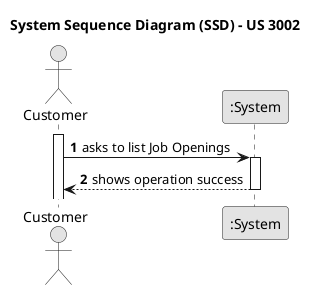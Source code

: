 @startuml US_3002_SSD
skinparam monochrome true
skinparam packageStyle rectangle
skinparam shadowing false

title System Sequence Diagram (SSD) - US 3002

autonumber

actor "Customer" as User
participant ":System" as System

activate User

    User -> System: asks to list Job Openings
        activate System

    System--> User : shows operation success
        deactivate System


@enduml